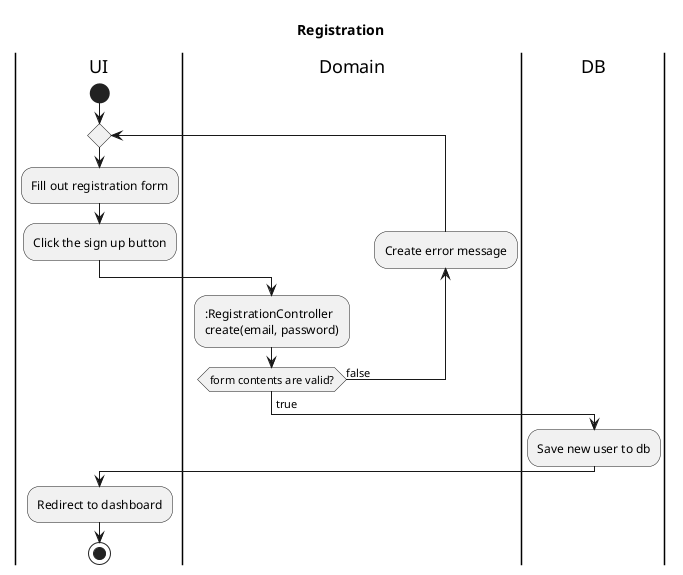 @startuml Registration
Title Registration
|UI|
start

repeat
  :Fill out registration form;
  :Click the sign up button;
  |Domain|
  ::RegistrationController
  create(email, password);
  backward :Create error message;
repeat while (form contents are valid?) is (false)
->true;
|DB|
:Save new user to db;
|UI|
:Redirect to dashboard;
stop
@enduml